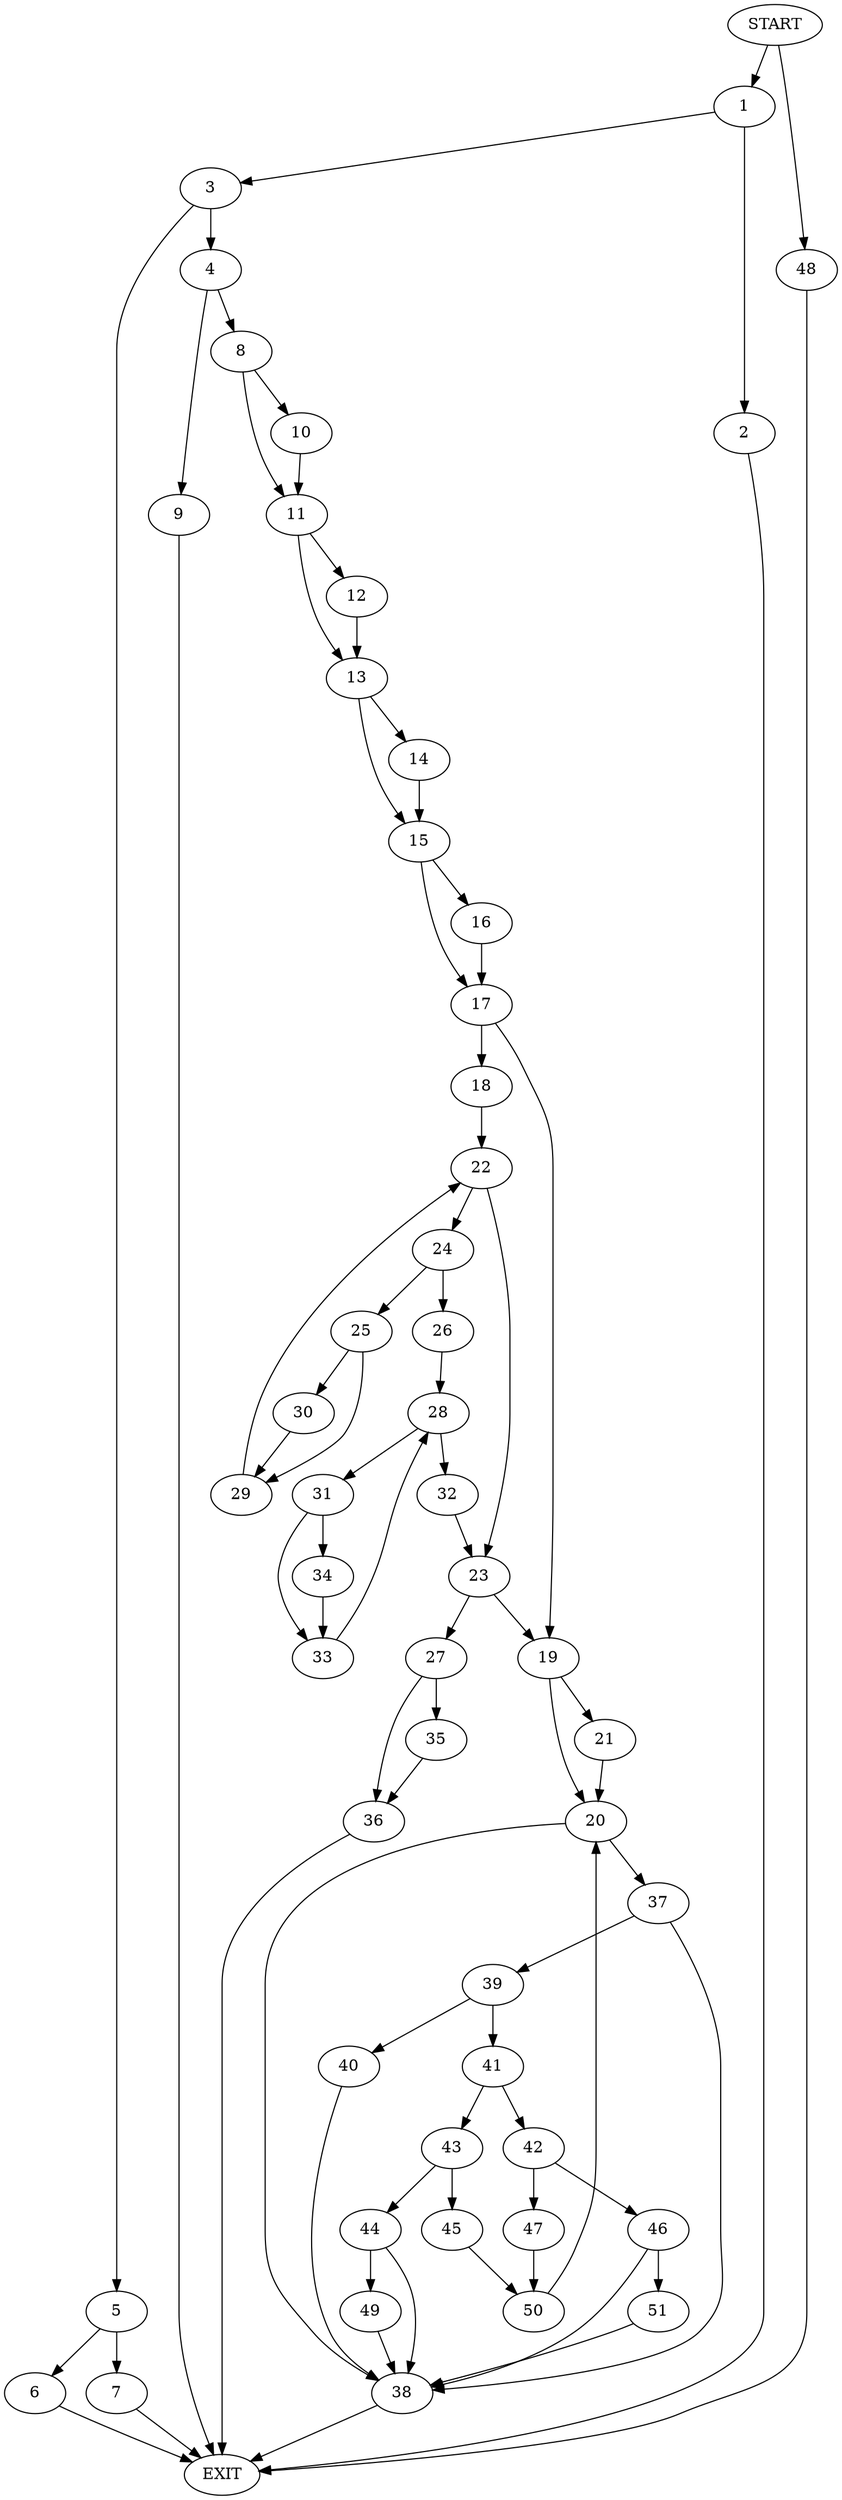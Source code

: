 digraph {
0 [label="START"]
52 [label="EXIT"]
0 -> 1
1 -> 2
1 -> 3
2 -> 52
3 -> 4
3 -> 5
5 -> 6
5 -> 7
4 -> 8
4 -> 9
7 -> 52
6 -> 52
8 -> 10
8 -> 11
9 -> 52
11 -> 12
11 -> 13
10 -> 11
12 -> 13
13 -> 14
13 -> 15
15 -> 16
15 -> 17
14 -> 15
17 -> 18
17 -> 19
16 -> 17
19 -> 20
19 -> 21
18 -> 22
22 -> 23
22 -> 24
24 -> 25
24 -> 26
23 -> 19
23 -> 27
26 -> 28
25 -> 29
25 -> 30
30 -> 29
29 -> 22
28 -> 31
28 -> 32
32 -> 23
31 -> 33
31 -> 34
34 -> 33
33 -> 28
27 -> 35
27 -> 36
35 -> 36
36 -> 52
20 -> 37
20 -> 38
21 -> 20
38 -> 52
37 -> 38
37 -> 39
39 -> 40
39 -> 41
41 -> 42
41 -> 43
40 -> 38
43 -> 44
43 -> 45
42 -> 46
42 -> 47
0 -> 48
48 -> 52
44 -> 49
44 -> 38
45 -> 50
49 -> 38
50 -> 20
47 -> 50
46 -> 51
46 -> 38
51 -> 38
}
